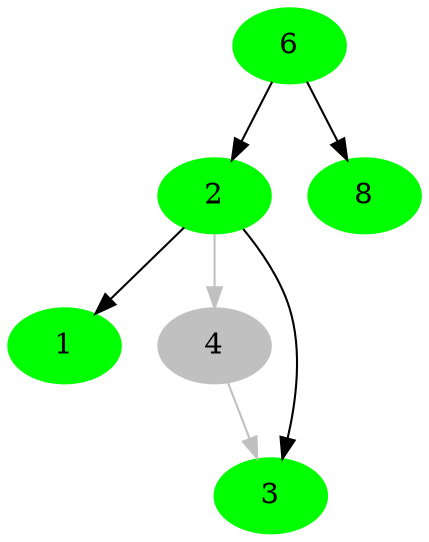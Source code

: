 digraph bianry_search_delete_node {
    node[style=filled,color=green];
    6->{2,8};
    2->1;
    2->4[color=gray];
    4->{3}[color=gray];
    2->{3};
    4[color=gray];
}
